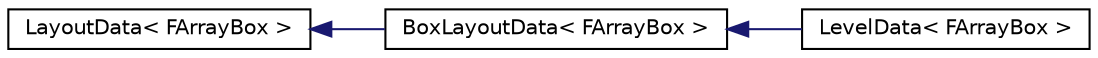 digraph "Graphical Class Hierarchy"
{
  edge [fontname="Helvetica",fontsize="10",labelfontname="Helvetica",labelfontsize="10"];
  node [fontname="Helvetica",fontsize="10",shape=record];
  rankdir="LR";
  Node0 [label="LayoutData\< FArrayBox \>",height=0.2,width=0.4,color="black", fillcolor="white", style="filled",URL="$classLayoutData.html"];
  Node0 -> Node1 [dir="back",color="midnightblue",fontsize="10",style="solid",fontname="Helvetica"];
  Node1 [label="BoxLayoutData\< FArrayBox \>",height=0.2,width=0.4,color="black", fillcolor="white", style="filled",URL="$classBoxLayoutData.html"];
  Node1 -> Node2 [dir="back",color="midnightblue",fontsize="10",style="solid",fontname="Helvetica"];
  Node2 [label="LevelData\< FArrayBox \>",height=0.2,width=0.4,color="black", fillcolor="white", style="filled",URL="$classLevelData.html"];
}
